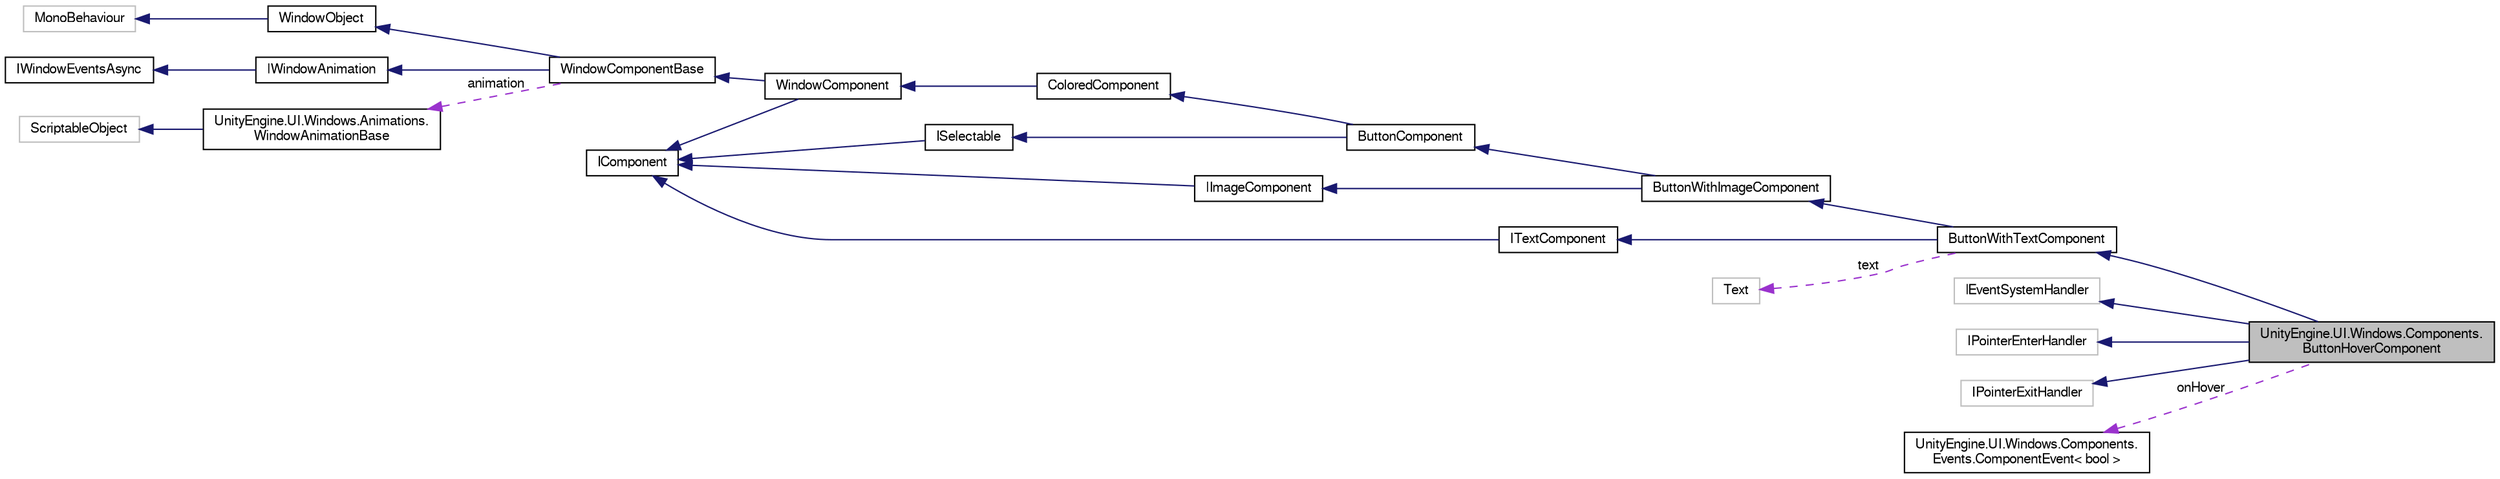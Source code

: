 digraph "UnityEngine.UI.Windows.Components.ButtonHoverComponent"
{
  edge [fontname="FreeSans",fontsize="10",labelfontname="FreeSans",labelfontsize="10"];
  node [fontname="FreeSans",fontsize="10",shape=record];
  rankdir="LR";
  Node1 [label="UnityEngine.UI.Windows.Components.\lButtonHoverComponent",height=0.2,width=0.4,color="black", fillcolor="grey75", style="filled", fontcolor="black"];
  Node2 -> Node1 [dir="back",color="midnightblue",fontsize="10",style="solid",fontname="FreeSans"];
  Node2 [label="ButtonWithTextComponent",height=0.2,width=0.4,color="black", fillcolor="white", style="filled",URL="$class_unity_engine_1_1_u_i_1_1_windows_1_1_components_1_1_button_with_text_component.html"];
  Node3 -> Node2 [dir="back",color="midnightblue",fontsize="10",style="solid",fontname="FreeSans"];
  Node3 [label="ButtonWithImageComponent",height=0.2,width=0.4,color="black", fillcolor="white", style="filled",URL="$class_unity_engine_1_1_u_i_1_1_windows_1_1_components_1_1_button_with_image_component.html"];
  Node4 -> Node3 [dir="back",color="midnightblue",fontsize="10",style="solid",fontname="FreeSans"];
  Node4 [label="ButtonComponent",height=0.2,width=0.4,color="black", fillcolor="white", style="filled",URL="$class_unity_engine_1_1_u_i_1_1_windows_1_1_components_1_1_button_component.html"];
  Node5 -> Node4 [dir="back",color="midnightblue",fontsize="10",style="solid",fontname="FreeSans"];
  Node5 [label="ColoredComponent",height=0.2,width=0.4,color="black", fillcolor="white", style="filled",URL="$class_unity_engine_1_1_u_i_1_1_windows_1_1_components_1_1_colored_component.html"];
  Node6 -> Node5 [dir="back",color="midnightblue",fontsize="10",style="solid",fontname="FreeSans"];
  Node6 [label="WindowComponent",height=0.2,width=0.4,color="black", fillcolor="white", style="filled",URL="$class_unity_engine_1_1_u_i_1_1_windows_1_1_window_component.html"];
  Node7 -> Node6 [dir="back",color="midnightblue",fontsize="10",style="solid",fontname="FreeSans"];
  Node7 [label="WindowComponentBase",height=0.2,width=0.4,color="black", fillcolor="white", style="filled",URL="$class_unity_engine_1_1_u_i_1_1_windows_1_1_window_component_base.html"];
  Node8 -> Node7 [dir="back",color="midnightblue",fontsize="10",style="solid",fontname="FreeSans"];
  Node8 [label="WindowObject",height=0.2,width=0.4,color="black", fillcolor="white", style="filled",URL="$class_unity_engine_1_1_u_i_1_1_windows_1_1_window_object.html"];
  Node9 -> Node8 [dir="back",color="midnightblue",fontsize="10",style="solid",fontname="FreeSans"];
  Node9 [label="MonoBehaviour",height=0.2,width=0.4,color="grey75", fillcolor="white", style="filled"];
  Node10 -> Node7 [dir="back",color="midnightblue",fontsize="10",style="solid",fontname="FreeSans"];
  Node10 [label="IWindowAnimation",height=0.2,width=0.4,color="black", fillcolor="white", style="filled",URL="$interface_unity_engine_1_1_u_i_1_1_windows_1_1_i_window_animation.html"];
  Node11 -> Node10 [dir="back",color="midnightblue",fontsize="10",style="solid",fontname="FreeSans"];
  Node11 [label="IWindowEventsAsync",height=0.2,width=0.4,color="black", fillcolor="white", style="filled",URL="$interface_unity_engine_1_1_u_i_1_1_windows_1_1_i_window_events_async.html"];
  Node12 -> Node7 [dir="back",color="darkorchid3",fontsize="10",style="dashed",label=" animation" ,fontname="FreeSans"];
  Node12 [label="UnityEngine.UI.Windows.Animations.\lWindowAnimationBase",height=0.2,width=0.4,color="black", fillcolor="white", style="filled",URL="$class_unity_engine_1_1_u_i_1_1_windows_1_1_animations_1_1_window_animation_base.html"];
  Node13 -> Node12 [dir="back",color="midnightblue",fontsize="10",style="solid",fontname="FreeSans"];
  Node13 [label="ScriptableObject",height=0.2,width=0.4,color="grey75", fillcolor="white", style="filled"];
  Node14 -> Node6 [dir="back",color="midnightblue",fontsize="10",style="solid",fontname="FreeSans"];
  Node14 [label="IComponent",height=0.2,width=0.4,color="black", fillcolor="white", style="filled",URL="$interface_unity_engine_1_1_u_i_1_1_windows_1_1_components_1_1_i_component.html"];
  Node15 -> Node4 [dir="back",color="midnightblue",fontsize="10",style="solid",fontname="FreeSans"];
  Node15 [label="ISelectable",height=0.2,width=0.4,color="black", fillcolor="white", style="filled",URL="$interface_unity_engine_1_1_u_i_1_1_windows_1_1_components_1_1_i_selectable.html"];
  Node14 -> Node15 [dir="back",color="midnightblue",fontsize="10",style="solid",fontname="FreeSans"];
  Node16 -> Node3 [dir="back",color="midnightblue",fontsize="10",style="solid",fontname="FreeSans"];
  Node16 [label="IImageComponent",height=0.2,width=0.4,color="black", fillcolor="white", style="filled",URL="$interface_unity_engine_1_1_u_i_1_1_windows_1_1_components_1_1_i_image_component.html"];
  Node14 -> Node16 [dir="back",color="midnightblue",fontsize="10",style="solid",fontname="FreeSans"];
  Node17 -> Node2 [dir="back",color="midnightblue",fontsize="10",style="solid",fontname="FreeSans"];
  Node17 [label="ITextComponent",height=0.2,width=0.4,color="black", fillcolor="white", style="filled",URL="$interface_unity_engine_1_1_u_i_1_1_windows_1_1_components_1_1_i_text_component.html"];
  Node14 -> Node17 [dir="back",color="midnightblue",fontsize="10",style="solid",fontname="FreeSans"];
  Node18 -> Node2 [dir="back",color="darkorchid3",fontsize="10",style="dashed",label=" text" ,fontname="FreeSans"];
  Node18 [label="Text",height=0.2,width=0.4,color="grey75", fillcolor="white", style="filled"];
  Node19 -> Node1 [dir="back",color="midnightblue",fontsize="10",style="solid",fontname="FreeSans"];
  Node19 [label="IEventSystemHandler",height=0.2,width=0.4,color="grey75", fillcolor="white", style="filled"];
  Node20 -> Node1 [dir="back",color="midnightblue",fontsize="10",style="solid",fontname="FreeSans"];
  Node20 [label="IPointerEnterHandler",height=0.2,width=0.4,color="grey75", fillcolor="white", style="filled"];
  Node21 -> Node1 [dir="back",color="midnightblue",fontsize="10",style="solid",fontname="FreeSans"];
  Node21 [label="IPointerExitHandler",height=0.2,width=0.4,color="grey75", fillcolor="white", style="filled"];
  Node22 -> Node1 [dir="back",color="darkorchid3",fontsize="10",style="dashed",label=" onHover" ,fontname="FreeSans"];
  Node22 [label="UnityEngine.UI.Windows.Components.\lEvents.ComponentEvent\< bool \>",height=0.2,width=0.4,color="black", fillcolor="white", style="filled",URL="$class_unity_engine_1_1_u_i_1_1_windows_1_1_components_1_1_events_1_1_component_event.html"];
}
